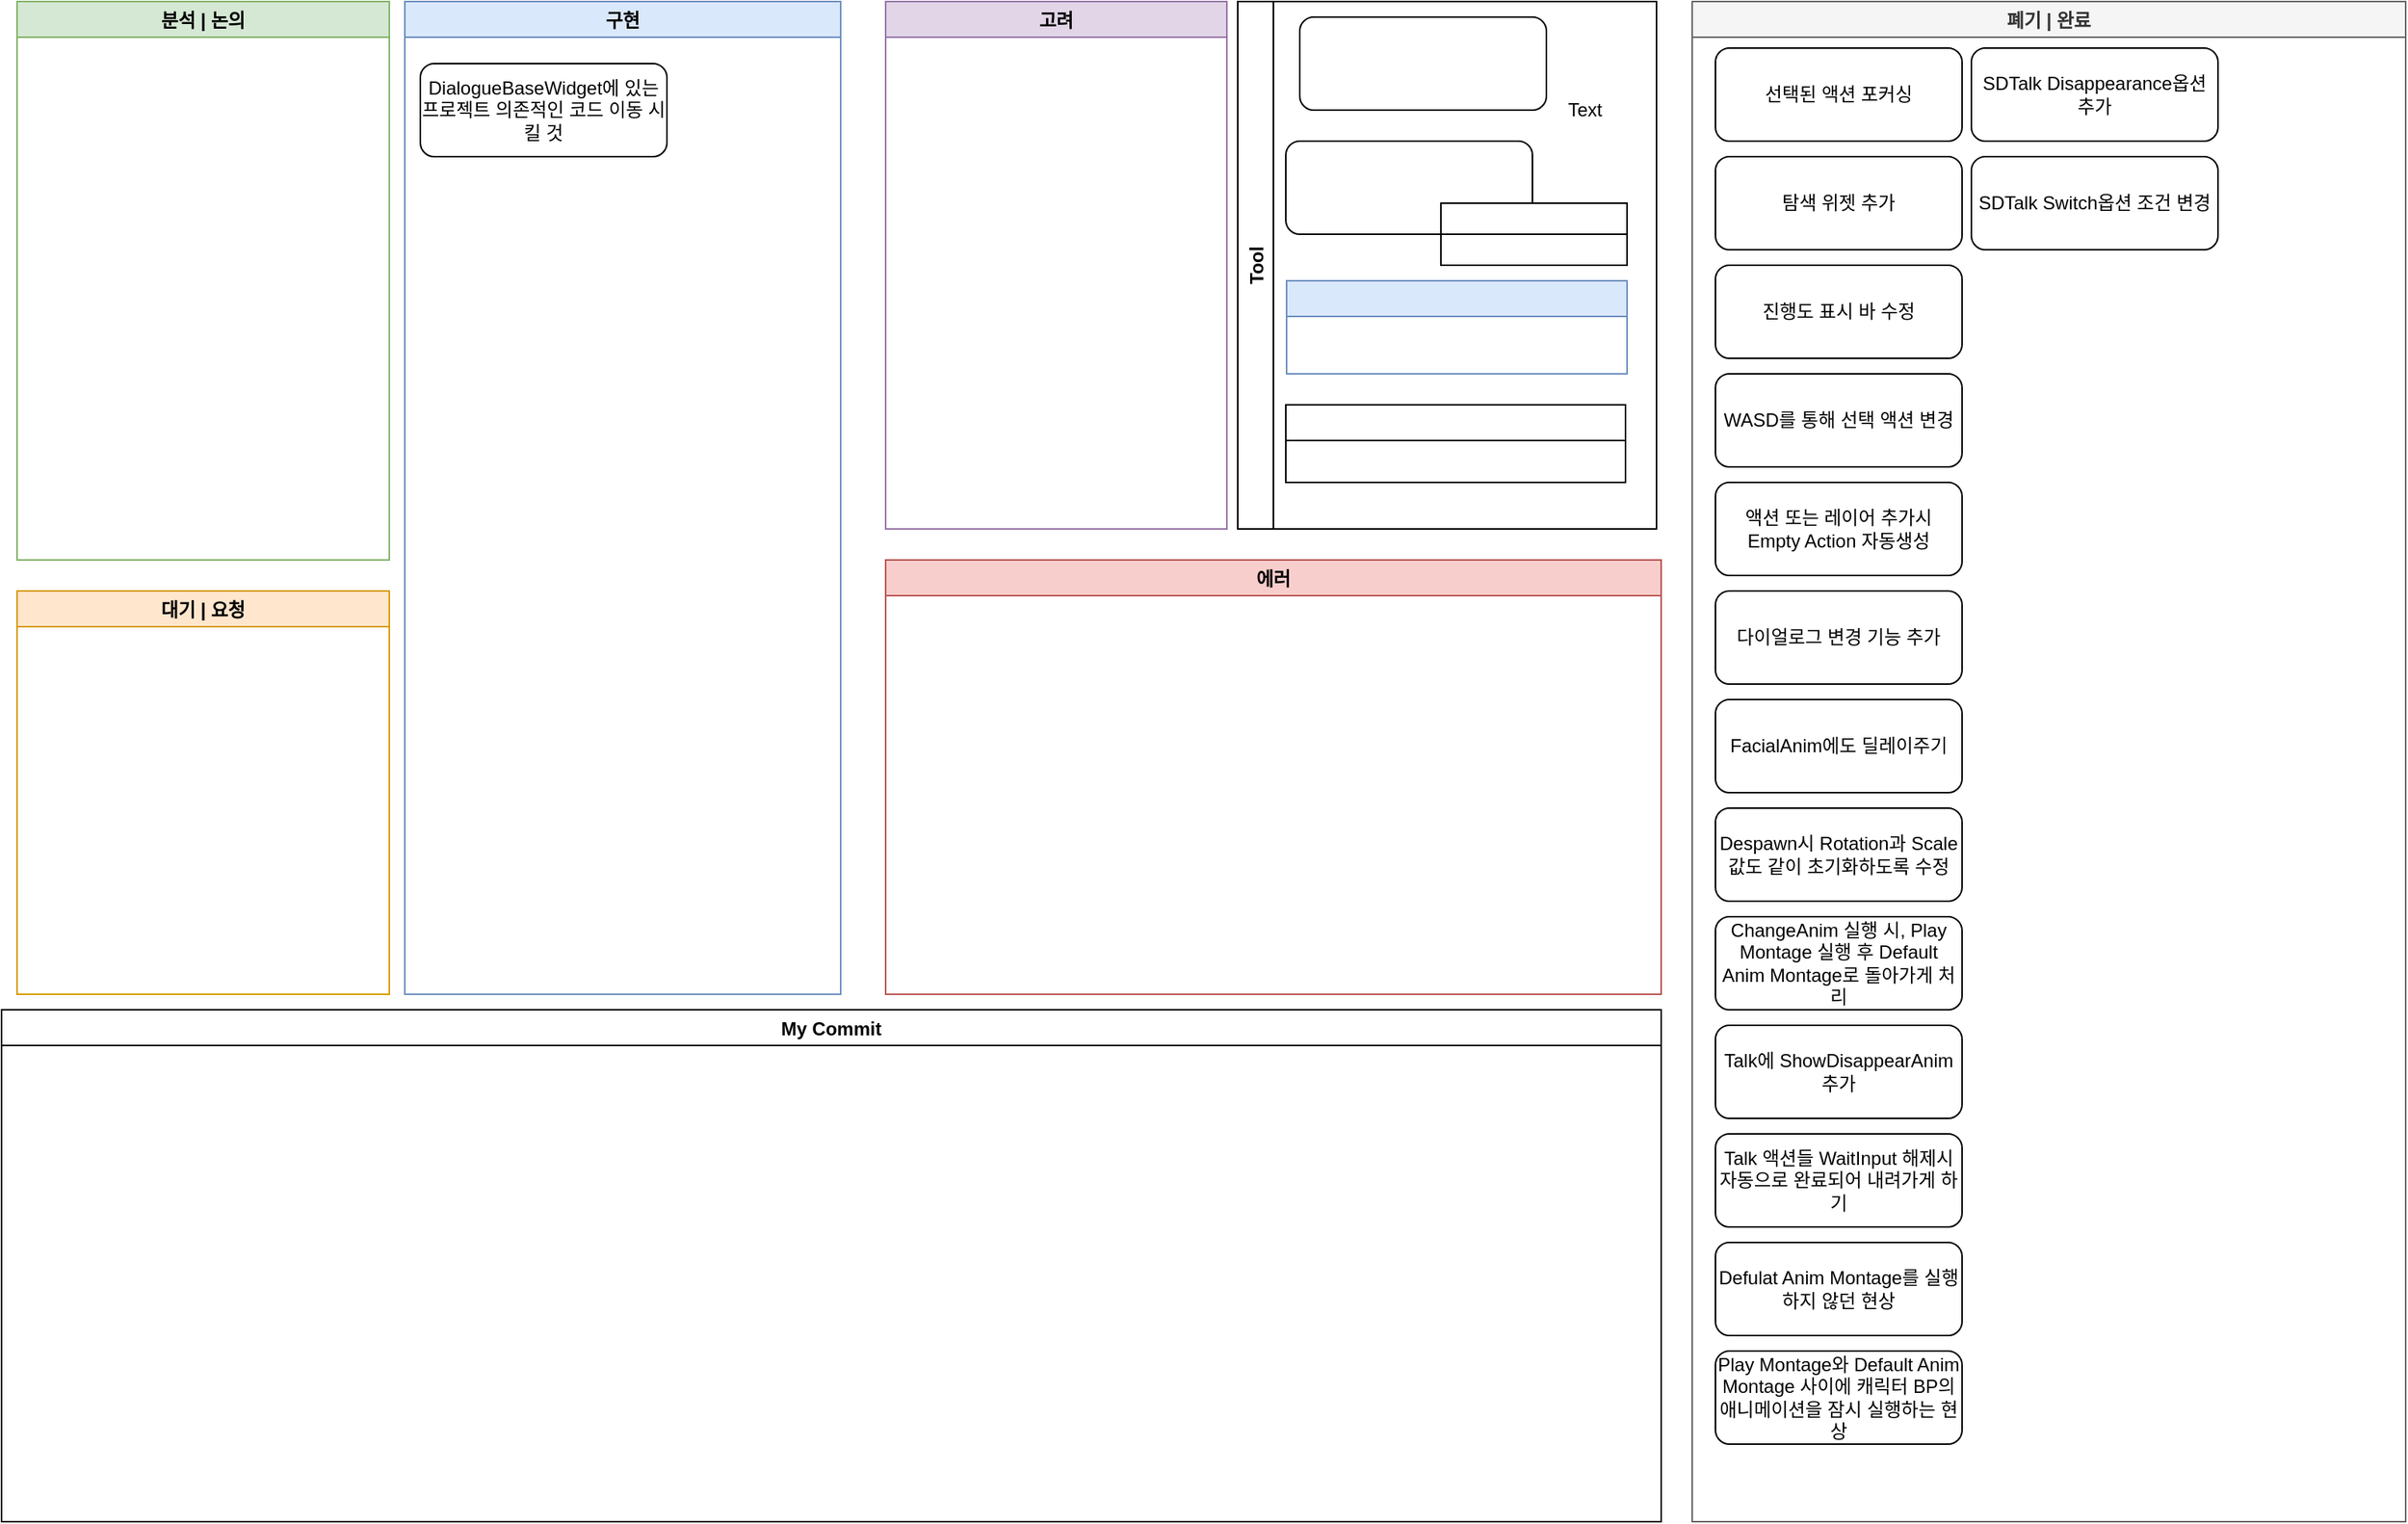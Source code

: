 <mxfile version="16.1.2" type="github">
  <diagram id="sQ8EXhfYu_Z4RW1TYD9f" name="Page-1">
    <mxGraphModel dx="1422" dy="762" grid="1" gridSize="10" guides="1" tooltips="1" connect="1" arrows="1" fold="1" page="1" pageScale="1" pageWidth="827" pageHeight="1169" math="0" shadow="0">
      <root>
        <mxCell id="0" />
        <mxCell id="1" parent="0" />
        <mxCell id="wOnGFkAYj0Utu0_wV-MN-16" value="구현" style="swimlane;fillColor=#dae8fc;strokeColor=#6c8ebf;" parent="1" vertex="1">
          <mxGeometry x="290" y="50" width="281" height="640" as="geometry" />
        </mxCell>
        <mxCell id="HhCp5bAyaU2a7FvYHvNe-1" value="DialogueBaseWidget에 있는 프로젝트 의존적인 코드 이동 시킬 것" style="rounded=1;whiteSpace=wrap;html=1;" parent="wOnGFkAYj0Utu0_wV-MN-16" vertex="1">
          <mxGeometry x="10" y="40" width="159" height="60" as="geometry" />
        </mxCell>
        <mxCell id="wOnGFkAYj0Utu0_wV-MN-17" value="분석 | 논의" style="swimlane;strokeColor=#82b366;fillColor=#D5E8D4;" parent="1" vertex="1">
          <mxGeometry x="40" y="50" width="240" height="360" as="geometry" />
        </mxCell>
        <mxCell id="wOnGFkAYj0Utu0_wV-MN-18" value="고려" style="swimlane;fillColor=#e1d5e7;strokeColor=#9673a6;" parent="1" vertex="1">
          <mxGeometry x="600" y="50" width="220" height="340" as="geometry" />
        </mxCell>
        <mxCell id="MTrl5ynQiznJmTlUDSWs-4" value="대기 | 요청" style="swimlane;strokeColor=#d79b00;fillColor=#ffe6cc;" parent="1" vertex="1">
          <mxGeometry x="40" y="430" width="240" height="260" as="geometry" />
        </mxCell>
        <mxCell id="9A0mLHsorhuxDrabdEOj-9" value="에러" style="swimlane;fillColor=#f8cecc;strokeColor=#b85450;" parent="1" vertex="1">
          <mxGeometry x="600" y="410" width="500" height="280" as="geometry" />
        </mxCell>
        <mxCell id="hDPYIisuoytdxOGGVnbc-3" value="폐기 | 완료" style="swimlane;strokeColor=#666666;fillColor=#f5f5f5;fontColor=#333333;" parent="1" vertex="1">
          <mxGeometry x="1120" y="50" width="460" height="980" as="geometry" />
        </mxCell>
        <mxCell id="0PK8Xxotu-AW9bvvwrs6-1" value="탐색 위젯 추가" style="rounded=1;whiteSpace=wrap;html=1;" parent="hDPYIisuoytdxOGGVnbc-3" vertex="1">
          <mxGeometry x="15" y="100" width="159" height="60" as="geometry" />
        </mxCell>
        <mxCell id="lwPaKuRbPRr6uR4jAGTN-5" value="진행도 표시 바 수정" style="rounded=1;whiteSpace=wrap;html=1;" parent="hDPYIisuoytdxOGGVnbc-3" vertex="1">
          <mxGeometry x="15" y="170" width="159" height="60" as="geometry" />
        </mxCell>
        <mxCell id="dXj6saH3smWJqcKDuyGU-2" value="WASD를 통해 선택 액션 변경" style="rounded=1;whiteSpace=wrap;html=1;" parent="hDPYIisuoytdxOGGVnbc-3" vertex="1">
          <mxGeometry x="15" y="240" width="159" height="60" as="geometry" />
        </mxCell>
        <mxCell id="475E-KhLen9UFLIVENfY-2" value="액션 또는 레이어 추가시 Empty Action 자동생성" style="rounded=1;whiteSpace=wrap;html=1;" parent="hDPYIisuoytdxOGGVnbc-3" vertex="1">
          <mxGeometry x="15" y="310" width="159" height="60" as="geometry" />
        </mxCell>
        <mxCell id="475E-KhLen9UFLIVENfY-1" value="다이얼로그 변경 기능 추가" style="rounded=1;whiteSpace=wrap;html=1;" parent="hDPYIisuoytdxOGGVnbc-3" vertex="1">
          <mxGeometry x="15" y="380" width="159" height="60" as="geometry" />
        </mxCell>
        <mxCell id="ZNA3MldTxm_1SV7WsNPP-1" value="FacialAnim에도 딜레이주기" style="rounded=1;whiteSpace=wrap;html=1;" parent="hDPYIisuoytdxOGGVnbc-3" vertex="1">
          <mxGeometry x="15" y="450" width="159" height="60" as="geometry" />
        </mxCell>
        <mxCell id="RefqtvOPT-CbneVdhMJ4-1" value="Despawn시 Rotation과 Scale값도 같이 초기화하도록 수정" style="rounded=1;whiteSpace=wrap;html=1;" parent="hDPYIisuoytdxOGGVnbc-3" vertex="1">
          <mxGeometry x="15" y="520" width="159" height="60" as="geometry" />
        </mxCell>
        <mxCell id="TX_oiNkGi4RhC6tSfaPi-1" value="&lt;div&gt;ChangeAnim 실행 시, Play Montage 실행 후 Default Anim Montage로 돌아가게 처리&lt;/div&gt;" style="rounded=1;whiteSpace=wrap;html=1;" parent="hDPYIisuoytdxOGGVnbc-3" vertex="1">
          <mxGeometry x="15" y="590" width="159" height="60" as="geometry" />
        </mxCell>
        <mxCell id="VtEjcqW6dZ4e4ET2yfx2-2" value="Talk에 ShowDisappearAnim추가" style="rounded=1;whiteSpace=wrap;html=1;" parent="hDPYIisuoytdxOGGVnbc-3" vertex="1">
          <mxGeometry x="15" y="660" width="159" height="60" as="geometry" />
        </mxCell>
        <mxCell id="U224prXL_mP2mbrXDM9J-1" value="Talk 액션들 WaitInput 해제시 자동으로 완료되어 내려가게 하기" style="rounded=1;whiteSpace=wrap;html=1;" parent="hDPYIisuoytdxOGGVnbc-3" vertex="1">
          <mxGeometry x="15" y="730" width="159" height="60" as="geometry" />
        </mxCell>
        <mxCell id="dXj6saH3smWJqcKDuyGU-1" value="선택된 액션 포커싱" style="rounded=1;whiteSpace=wrap;html=1;" parent="hDPYIisuoytdxOGGVnbc-3" vertex="1">
          <mxGeometry x="15" y="30" width="159" height="60" as="geometry" />
        </mxCell>
        <mxCell id="8QB5_k8GBtDhHZAvEtKk-1" value="Defulat Anim Montage를 실행하지 않던 현상" style="rounded=1;whiteSpace=wrap;html=1;" parent="hDPYIisuoytdxOGGVnbc-3" vertex="1">
          <mxGeometry x="15" y="800" width="159" height="60" as="geometry" />
        </mxCell>
        <mxCell id="8QB5_k8GBtDhHZAvEtKk-2" value="Play Montage와 Default Anim Montage 사이에 캐릭터 BP의 애니메이션을 잠시 실행하는 현상" style="rounded=1;whiteSpace=wrap;html=1;" parent="hDPYIisuoytdxOGGVnbc-3" vertex="1">
          <mxGeometry x="15" y="870" width="159" height="60" as="geometry" />
        </mxCell>
        <mxCell id="4zdBLXLB52W8DIwfXwuz-1" value="SDTalk Disappearance옵션 추가" style="rounded=1;whiteSpace=wrap;html=1;" parent="hDPYIisuoytdxOGGVnbc-3" vertex="1">
          <mxGeometry x="180" y="30" width="159" height="60" as="geometry" />
        </mxCell>
        <mxCell id="tzYARC1bR076g5Nj7l02-2" value="SDTalk Switch옵션 조건 변경" style="rounded=1;whiteSpace=wrap;html=1;" vertex="1" parent="hDPYIisuoytdxOGGVnbc-3">
          <mxGeometry x="180" y="100" width="159" height="60" as="geometry" />
        </mxCell>
        <mxCell id="6kkVd8V_ymKgZ0_L0vxy-3" value="My Commit" style="swimlane;" parent="1" vertex="1">
          <mxGeometry x="30" y="700" width="1070" height="330" as="geometry">
            <mxRectangle x="49" y="720" width="100" height="23" as="alternateBounds" />
          </mxGeometry>
        </mxCell>
        <mxCell id="oumLD8d3DvaTa1NXrWpt-27" value="Tool" style="swimlane;horizontal=0;" parent="1" vertex="1">
          <mxGeometry x="827" y="50" width="270" height="340" as="geometry" />
        </mxCell>
        <mxCell id="oumLD8d3DvaTa1NXrWpt-25" value="" style="rounded=1;whiteSpace=wrap;html=1;" parent="oumLD8d3DvaTa1NXrWpt-27" vertex="1">
          <mxGeometry x="40" y="10" width="159" height="60" as="geometry" />
        </mxCell>
        <mxCell id="oumLD8d3DvaTa1NXrWpt-31" value="" style="group" parent="oumLD8d3DvaTa1NXrWpt-27" vertex="1" connectable="0">
          <mxGeometry x="31" y="90" width="220" height="80" as="geometry" />
        </mxCell>
        <mxCell id="oumLD8d3DvaTa1NXrWpt-28" value="" style="rounded=1;whiteSpace=wrap;html=1;" parent="oumLD8d3DvaTa1NXrWpt-31" vertex="1">
          <mxGeometry width="159" height="60" as="geometry" />
        </mxCell>
        <mxCell id="oumLD8d3DvaTa1NXrWpt-29" value="" style="rounded=0;whiteSpace=wrap;html=1;" parent="oumLD8d3DvaTa1NXrWpt-31" vertex="1">
          <mxGeometry x="100" y="60" width="120" height="20" as="geometry" />
        </mxCell>
        <mxCell id="oumLD8d3DvaTa1NXrWpt-30" value="" style="rounded=0;whiteSpace=wrap;html=1;" parent="oumLD8d3DvaTa1NXrWpt-31" vertex="1">
          <mxGeometry x="100" y="40" width="120" height="20" as="geometry" />
        </mxCell>
        <mxCell id="oumLD8d3DvaTa1NXrWpt-32" value="" style="swimlane;fillColor=#dae8fc;strokeColor=#6c8ebf;" parent="oumLD8d3DvaTa1NXrWpt-27" vertex="1">
          <mxGeometry x="31.5" y="180" width="219.5" height="60" as="geometry" />
        </mxCell>
        <mxCell id="oumLD8d3DvaTa1NXrWpt-34" value="" style="swimlane;" parent="oumLD8d3DvaTa1NXrWpt-27" vertex="1">
          <mxGeometry x="31" y="260" width="219" height="50" as="geometry" />
        </mxCell>
        <mxCell id="Fb32EvJjGHJRLybvlaYY-3" value="Text" style="text;html=1;align=left;verticalAlign=middle;resizable=0;points=[];autosize=1;strokeColor=none;" parent="oumLD8d3DvaTa1NXrWpt-27" vertex="1">
          <mxGeometry x="211" y="60" width="40" height="20" as="geometry" />
        </mxCell>
      </root>
    </mxGraphModel>
  </diagram>
</mxfile>
